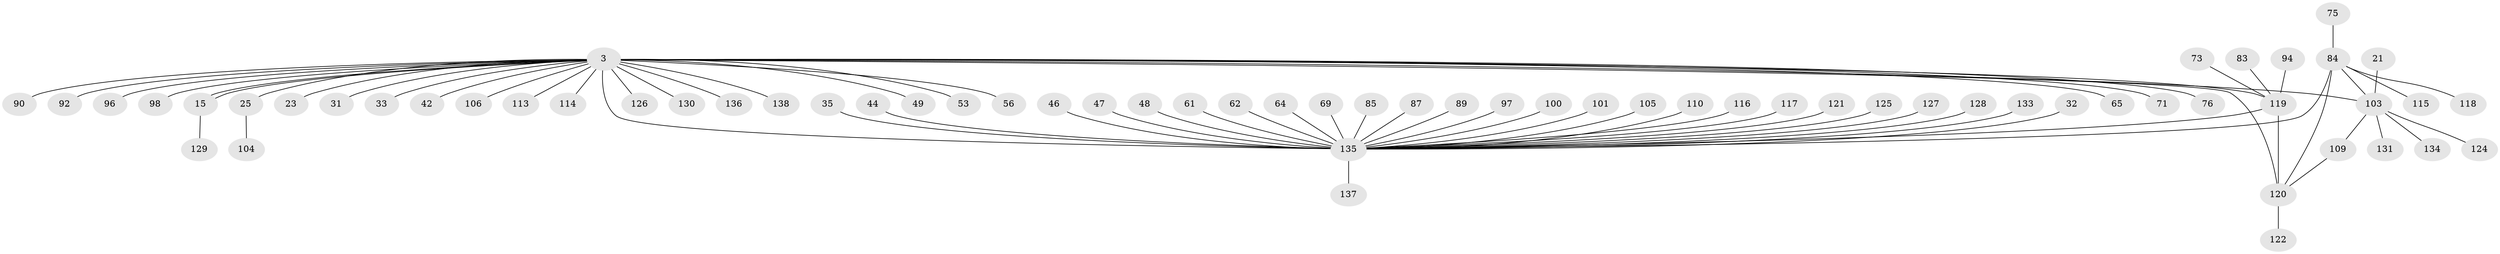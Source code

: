 // original degree distribution, {12: 0.014492753623188406, 19: 0.007246376811594203, 31: 0.007246376811594203, 6: 0.014492753623188406, 1: 0.5869565217391305, 3: 0.07246376811594203, 5: 0.043478260869565216, 9: 0.021739130434782608, 2: 0.16666666666666666, 4: 0.050724637681159424, 7: 0.014492753623188406}
// Generated by graph-tools (version 1.1) at 2025/47/03/09/25 04:47:26]
// undirected, 69 vertices, 74 edges
graph export_dot {
graph [start="1"]
  node [color=gray90,style=filled];
  3 [super="+2"];
  15;
  21;
  23;
  25;
  31;
  32;
  33;
  35;
  42;
  44 [super="+18"];
  46;
  47;
  48;
  49;
  53;
  56;
  61;
  62;
  64;
  65 [super="+60"];
  69;
  71;
  73;
  75;
  76;
  83 [super="+78"];
  84 [super="+41+27+51+55+63"];
  85;
  87;
  89;
  90;
  92 [super="+20"];
  94 [super="+93"];
  96;
  97;
  98;
  100;
  101;
  103 [super="+82+12"];
  104;
  105;
  106;
  109;
  110;
  113;
  114;
  115;
  116;
  117;
  118;
  119 [super="+99+68"];
  120 [super="+91"];
  121;
  122;
  124;
  125;
  126;
  127;
  128 [super="+52"];
  129;
  130;
  131;
  133 [super="+34+39+74+86"];
  134;
  135 [super="+112+108+132+123+111"];
  136;
  137 [super="+37+45+107"];
  138 [super="+88"];
  3 -- 15 [weight=2];
  3 -- 15;
  3 -- 25 [weight=2];
  3 -- 33;
  3 -- 42;
  3 -- 53;
  3 -- 56;
  3 -- 71;
  3 -- 90;
  3 -- 96;
  3 -- 98;
  3 -- 103 [weight=5];
  3 -- 106 [weight=2];
  3 -- 113;
  3 -- 114;
  3 -- 120 [weight=2];
  3 -- 135 [weight=12];
  3 -- 136;
  3 -- 130;
  3 -- 76;
  3 -- 23;
  3 -- 31;
  3 -- 49;
  3 -- 126;
  3 -- 92;
  3 -- 65;
  3 -- 138;
  3 -- 119;
  15 -- 129;
  21 -- 103;
  25 -- 104;
  32 -- 135;
  35 -- 135;
  44 -- 135;
  46 -- 135;
  47 -- 135;
  48 -- 135 [weight=2];
  61 -- 135;
  62 -- 135;
  64 -- 135;
  69 -- 135;
  73 -- 119;
  75 -- 84;
  83 -- 119;
  84 -- 118;
  84 -- 135 [weight=4];
  84 -- 115;
  84 -- 120;
  84 -- 103;
  85 -- 135;
  87 -- 135;
  89 -- 135;
  94 -- 119;
  97 -- 135;
  100 -- 135;
  101 -- 135;
  103 -- 131;
  103 -- 134;
  103 -- 109;
  103 -- 124;
  105 -- 135;
  109 -- 120 [weight=2];
  110 -- 135;
  116 -- 135;
  117 -- 135;
  119 -- 120 [weight=2];
  119 -- 135 [weight=2];
  120 -- 122;
  121 -- 135;
  125 -- 135;
  127 -- 135;
  128 -- 135;
  133 -- 135;
  135 -- 137;
}

